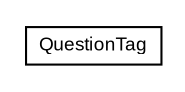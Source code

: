#!/usr/local/bin/dot
#
# Class diagram 
# Generated by UmlGraph version 4.6 (http://www.spinellis.gr/sw/umlgraph)
#

digraph G {
	edge [fontname="arial",fontsize=10,labelfontname="arial",labelfontsize=10];
	node [fontname="arial",fontsize=10,shape=plaintext];
	// com.octo.captcha.module.struts.taglib.QuestionTag
	c14 [label=<<table border="0" cellborder="1" cellspacing="0" cellpadding="2" port="p" href="./QuestionTag.html">
		<tr><td><table border="0" cellspacing="0" cellpadding="1">
			<tr><td> QuestionTag </td></tr>
		</table></td></tr>
		</table>>, fontname="arial", fontcolor="black", fontsize=9.0];
}

